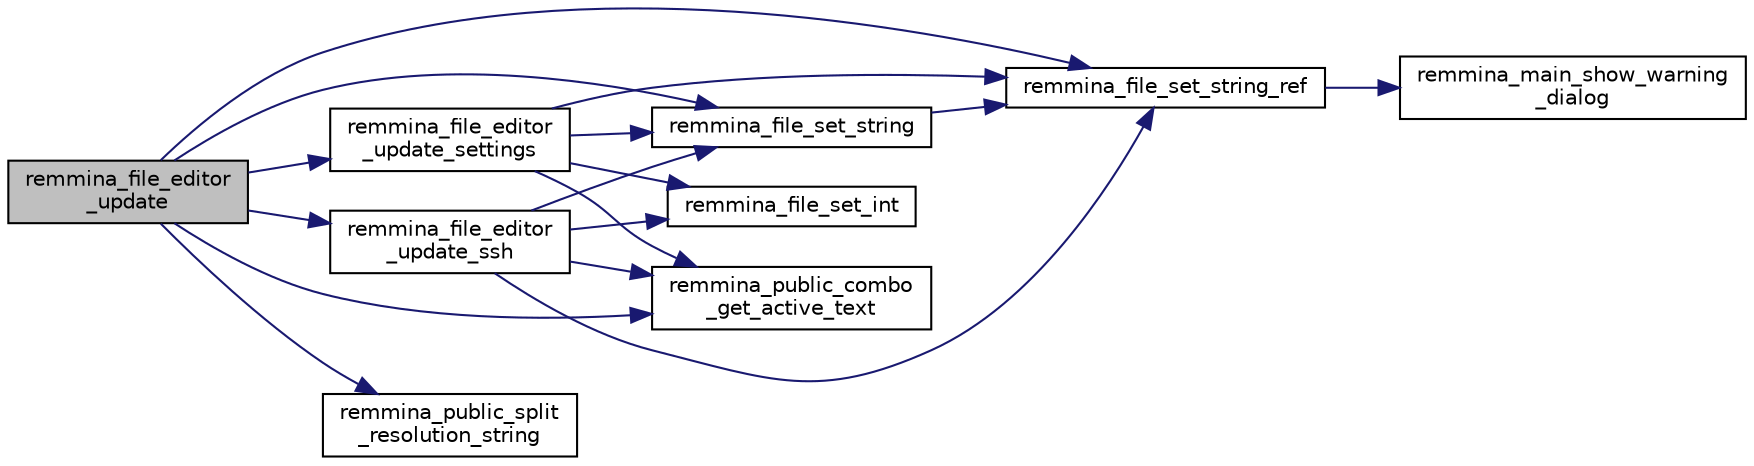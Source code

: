 digraph "remmina_file_editor_update"
{
  edge [fontname="Helvetica",fontsize="10",labelfontname="Helvetica",labelfontsize="10"];
  node [fontname="Helvetica",fontsize="10",shape=record];
  rankdir="LR";
  Node3842 [label="remmina_file_editor\l_update",height=0.2,width=0.4,color="black", fillcolor="grey75", style="filled", fontcolor="black"];
  Node3842 -> Node3843 [color="midnightblue",fontsize="10",style="solid",fontname="Helvetica"];
  Node3843 [label="remmina_file_set_string",height=0.2,width=0.4,color="black", fillcolor="white", style="filled",URL="$remmina__file_8c.html#a85ca1ca2d0bf9ef29e490c6f4527a954"];
  Node3843 -> Node3844 [color="midnightblue",fontsize="10",style="solid",fontname="Helvetica"];
  Node3844 [label="remmina_file_set_string_ref",height=0.2,width=0.4,color="black", fillcolor="white", style="filled",URL="$remmina__file_8c.html#a74951c1067a1a5e1341f5e1c1206dec6"];
  Node3844 -> Node3845 [color="midnightblue",fontsize="10",style="solid",fontname="Helvetica"];
  Node3845 [label="remmina_main_show_warning\l_dialog",height=0.2,width=0.4,color="black", fillcolor="white", style="filled",URL="$remmina__main_8c.html#ad99b9c0bf2fa8c166a8b4a09e06ffdf7"];
  Node3842 -> Node3844 [color="midnightblue",fontsize="10",style="solid",fontname="Helvetica"];
  Node3842 -> Node3846 [color="midnightblue",fontsize="10",style="solid",fontname="Helvetica"];
  Node3846 [label="remmina_public_combo\l_get_active_text",height=0.2,width=0.4,color="black", fillcolor="white", style="filled",URL="$remmina__public_8c.html#af1679d83834c8409f23e00c555d677fb"];
  Node3842 -> Node3847 [color="midnightblue",fontsize="10",style="solid",fontname="Helvetica"];
  Node3847 [label="remmina_public_split\l_resolution_string",height=0.2,width=0.4,color="black", fillcolor="white", style="filled",URL="$remmina__public_8c.html#aaf3fdb980c24cd06965b85ebcdd79173"];
  Node3842 -> Node3848 [color="midnightblue",fontsize="10",style="solid",fontname="Helvetica"];
  Node3848 [label="remmina_file_editor\l_update_ssh",height=0.2,width=0.4,color="black", fillcolor="white", style="filled",URL="$remmina__file__editor_8c.html#af56d68ee8ab4f5e5a8f19188ebed0120"];
  Node3848 -> Node3844 [color="midnightblue",fontsize="10",style="solid",fontname="Helvetica"];
  Node3848 -> Node3846 [color="midnightblue",fontsize="10",style="solid",fontname="Helvetica"];
  Node3848 -> Node3849 [color="midnightblue",fontsize="10",style="solid",fontname="Helvetica"];
  Node3849 [label="remmina_file_set_int",height=0.2,width=0.4,color="black", fillcolor="white", style="filled",URL="$remmina__file_8c.html#af153b0d289ac93f6ecdaa15d5f3b9b8c"];
  Node3848 -> Node3843 [color="midnightblue",fontsize="10",style="solid",fontname="Helvetica"];
  Node3842 -> Node3850 [color="midnightblue",fontsize="10",style="solid",fontname="Helvetica"];
  Node3850 [label="remmina_file_editor\l_update_settings",height=0.2,width=0.4,color="black", fillcolor="white", style="filled",URL="$remmina__file__editor_8c.html#a1a88820e6278cc50eb59a6333c7f40dd"];
  Node3850 -> Node3843 [color="midnightblue",fontsize="10",style="solid",fontname="Helvetica"];
  Node3850 -> Node3844 [color="midnightblue",fontsize="10",style="solid",fontname="Helvetica"];
  Node3850 -> Node3846 [color="midnightblue",fontsize="10",style="solid",fontname="Helvetica"];
  Node3850 -> Node3849 [color="midnightblue",fontsize="10",style="solid",fontname="Helvetica"];
}
